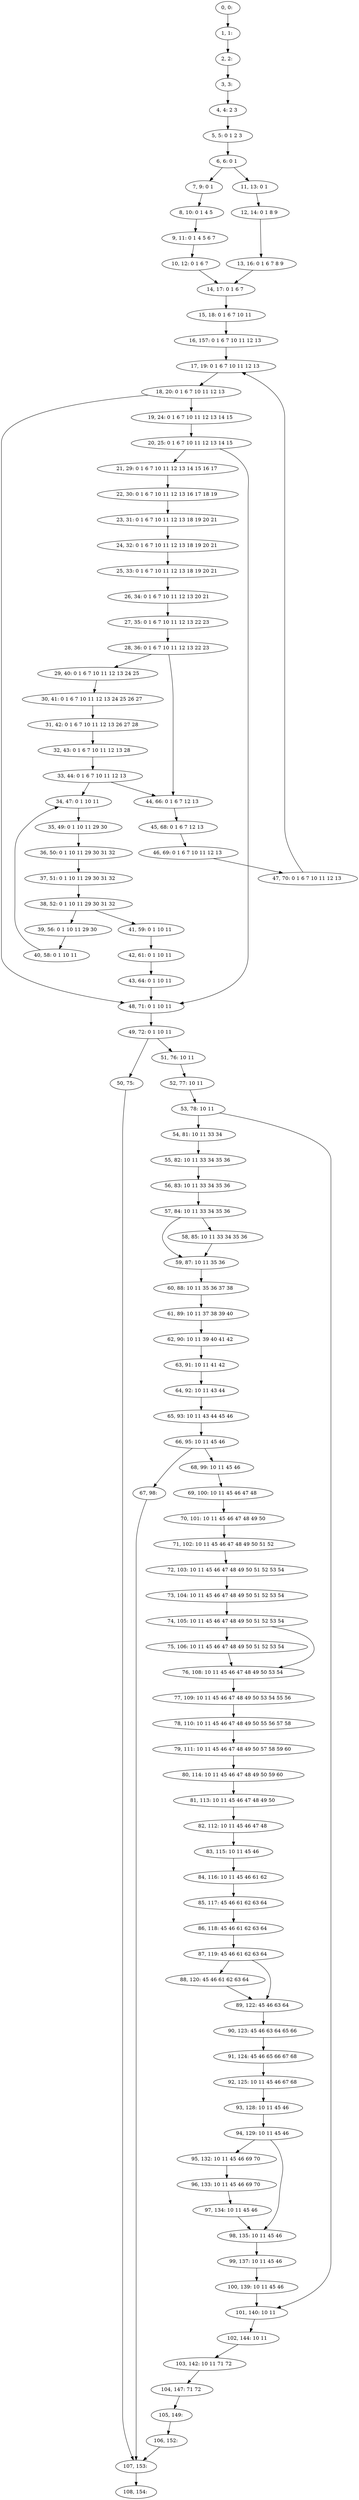 digraph G {
0[label="0, 0: "];
1[label="1, 1: "];
2[label="2, 2: "];
3[label="3, 3: "];
4[label="4, 4: 2 3 "];
5[label="5, 5: 0 1 2 3 "];
6[label="6, 6: 0 1 "];
7[label="7, 9: 0 1 "];
8[label="8, 10: 0 1 4 5 "];
9[label="9, 11: 0 1 4 5 6 7 "];
10[label="10, 12: 0 1 6 7 "];
11[label="11, 13: 0 1 "];
12[label="12, 14: 0 1 8 9 "];
13[label="13, 16: 0 1 6 7 8 9 "];
14[label="14, 17: 0 1 6 7 "];
15[label="15, 18: 0 1 6 7 10 11 "];
16[label="16, 157: 0 1 6 7 10 11 12 13 "];
17[label="17, 19: 0 1 6 7 10 11 12 13 "];
18[label="18, 20: 0 1 6 7 10 11 12 13 "];
19[label="19, 24: 0 1 6 7 10 11 12 13 14 15 "];
20[label="20, 25: 0 1 6 7 10 11 12 13 14 15 "];
21[label="21, 29: 0 1 6 7 10 11 12 13 14 15 16 17 "];
22[label="22, 30: 0 1 6 7 10 11 12 13 16 17 18 19 "];
23[label="23, 31: 0 1 6 7 10 11 12 13 18 19 20 21 "];
24[label="24, 32: 0 1 6 7 10 11 12 13 18 19 20 21 "];
25[label="25, 33: 0 1 6 7 10 11 12 13 18 19 20 21 "];
26[label="26, 34: 0 1 6 7 10 11 12 13 20 21 "];
27[label="27, 35: 0 1 6 7 10 11 12 13 22 23 "];
28[label="28, 36: 0 1 6 7 10 11 12 13 22 23 "];
29[label="29, 40: 0 1 6 7 10 11 12 13 24 25 "];
30[label="30, 41: 0 1 6 7 10 11 12 13 24 25 26 27 "];
31[label="31, 42: 0 1 6 7 10 11 12 13 26 27 28 "];
32[label="32, 43: 0 1 6 7 10 11 12 13 28 "];
33[label="33, 44: 0 1 6 7 10 11 12 13 "];
34[label="34, 47: 0 1 10 11 "];
35[label="35, 49: 0 1 10 11 29 30 "];
36[label="36, 50: 0 1 10 11 29 30 31 32 "];
37[label="37, 51: 0 1 10 11 29 30 31 32 "];
38[label="38, 52: 0 1 10 11 29 30 31 32 "];
39[label="39, 56: 0 1 10 11 29 30 "];
40[label="40, 58: 0 1 10 11 "];
41[label="41, 59: 0 1 10 11 "];
42[label="42, 61: 0 1 10 11 "];
43[label="43, 64: 0 1 10 11 "];
44[label="44, 66: 0 1 6 7 12 13 "];
45[label="45, 68: 0 1 6 7 12 13 "];
46[label="46, 69: 0 1 6 7 10 11 12 13 "];
47[label="47, 70: 0 1 6 7 10 11 12 13 "];
48[label="48, 71: 0 1 10 11 "];
49[label="49, 72: 0 1 10 11 "];
50[label="50, 75: "];
51[label="51, 76: 10 11 "];
52[label="52, 77: 10 11 "];
53[label="53, 78: 10 11 "];
54[label="54, 81: 10 11 33 34 "];
55[label="55, 82: 10 11 33 34 35 36 "];
56[label="56, 83: 10 11 33 34 35 36 "];
57[label="57, 84: 10 11 33 34 35 36 "];
58[label="58, 85: 10 11 33 34 35 36 "];
59[label="59, 87: 10 11 35 36 "];
60[label="60, 88: 10 11 35 36 37 38 "];
61[label="61, 89: 10 11 37 38 39 40 "];
62[label="62, 90: 10 11 39 40 41 42 "];
63[label="63, 91: 10 11 41 42 "];
64[label="64, 92: 10 11 43 44 "];
65[label="65, 93: 10 11 43 44 45 46 "];
66[label="66, 95: 10 11 45 46 "];
67[label="67, 98: "];
68[label="68, 99: 10 11 45 46 "];
69[label="69, 100: 10 11 45 46 47 48 "];
70[label="70, 101: 10 11 45 46 47 48 49 50 "];
71[label="71, 102: 10 11 45 46 47 48 49 50 51 52 "];
72[label="72, 103: 10 11 45 46 47 48 49 50 51 52 53 54 "];
73[label="73, 104: 10 11 45 46 47 48 49 50 51 52 53 54 "];
74[label="74, 105: 10 11 45 46 47 48 49 50 51 52 53 54 "];
75[label="75, 106: 10 11 45 46 47 48 49 50 51 52 53 54 "];
76[label="76, 108: 10 11 45 46 47 48 49 50 53 54 "];
77[label="77, 109: 10 11 45 46 47 48 49 50 53 54 55 56 "];
78[label="78, 110: 10 11 45 46 47 48 49 50 55 56 57 58 "];
79[label="79, 111: 10 11 45 46 47 48 49 50 57 58 59 60 "];
80[label="80, 114: 10 11 45 46 47 48 49 50 59 60 "];
81[label="81, 113: 10 11 45 46 47 48 49 50 "];
82[label="82, 112: 10 11 45 46 47 48 "];
83[label="83, 115: 10 11 45 46 "];
84[label="84, 116: 10 11 45 46 61 62 "];
85[label="85, 117: 45 46 61 62 63 64 "];
86[label="86, 118: 45 46 61 62 63 64 "];
87[label="87, 119: 45 46 61 62 63 64 "];
88[label="88, 120: 45 46 61 62 63 64 "];
89[label="89, 122: 45 46 63 64 "];
90[label="90, 123: 45 46 63 64 65 66 "];
91[label="91, 124: 45 46 65 66 67 68 "];
92[label="92, 125: 10 11 45 46 67 68 "];
93[label="93, 128: 10 11 45 46 "];
94[label="94, 129: 10 11 45 46 "];
95[label="95, 132: 10 11 45 46 69 70 "];
96[label="96, 133: 10 11 45 46 69 70 "];
97[label="97, 134: 10 11 45 46 "];
98[label="98, 135: 10 11 45 46 "];
99[label="99, 137: 10 11 45 46 "];
100[label="100, 139: 10 11 45 46 "];
101[label="101, 140: 10 11 "];
102[label="102, 144: 10 11 "];
103[label="103, 142: 10 11 71 72 "];
104[label="104, 147: 71 72 "];
105[label="105, 149: "];
106[label="106, 152: "];
107[label="107, 153: "];
108[label="108, 154: "];
0->1 ;
1->2 ;
2->3 ;
3->4 ;
4->5 ;
5->6 ;
6->7 ;
6->11 ;
7->8 ;
8->9 ;
9->10 ;
10->14 ;
11->12 ;
12->13 ;
13->14 ;
14->15 ;
15->16 ;
16->17 ;
17->18 ;
18->19 ;
18->48 ;
19->20 ;
20->21 ;
20->48 ;
21->22 ;
22->23 ;
23->24 ;
24->25 ;
25->26 ;
26->27 ;
27->28 ;
28->29 ;
28->44 ;
29->30 ;
30->31 ;
31->32 ;
32->33 ;
33->34 ;
33->44 ;
34->35 ;
35->36 ;
36->37 ;
37->38 ;
38->39 ;
38->41 ;
39->40 ;
40->34 ;
41->42 ;
42->43 ;
43->48 ;
44->45 ;
45->46 ;
46->47 ;
47->17 ;
48->49 ;
49->50 ;
49->51 ;
50->107 ;
51->52 ;
52->53 ;
53->54 ;
53->101 ;
54->55 ;
55->56 ;
56->57 ;
57->58 ;
57->59 ;
58->59 ;
59->60 ;
60->61 ;
61->62 ;
62->63 ;
63->64 ;
64->65 ;
65->66 ;
66->67 ;
66->68 ;
67->107 ;
68->69 ;
69->70 ;
70->71 ;
71->72 ;
72->73 ;
73->74 ;
74->75 ;
74->76 ;
75->76 ;
76->77 ;
77->78 ;
78->79 ;
79->80 ;
80->81 ;
81->82 ;
82->83 ;
83->84 ;
84->85 ;
85->86 ;
86->87 ;
87->88 ;
87->89 ;
88->89 ;
89->90 ;
90->91 ;
91->92 ;
92->93 ;
93->94 ;
94->95 ;
94->98 ;
95->96 ;
96->97 ;
97->98 ;
98->99 ;
99->100 ;
100->101 ;
101->102 ;
102->103 ;
103->104 ;
104->105 ;
105->106 ;
106->107 ;
107->108 ;
}
